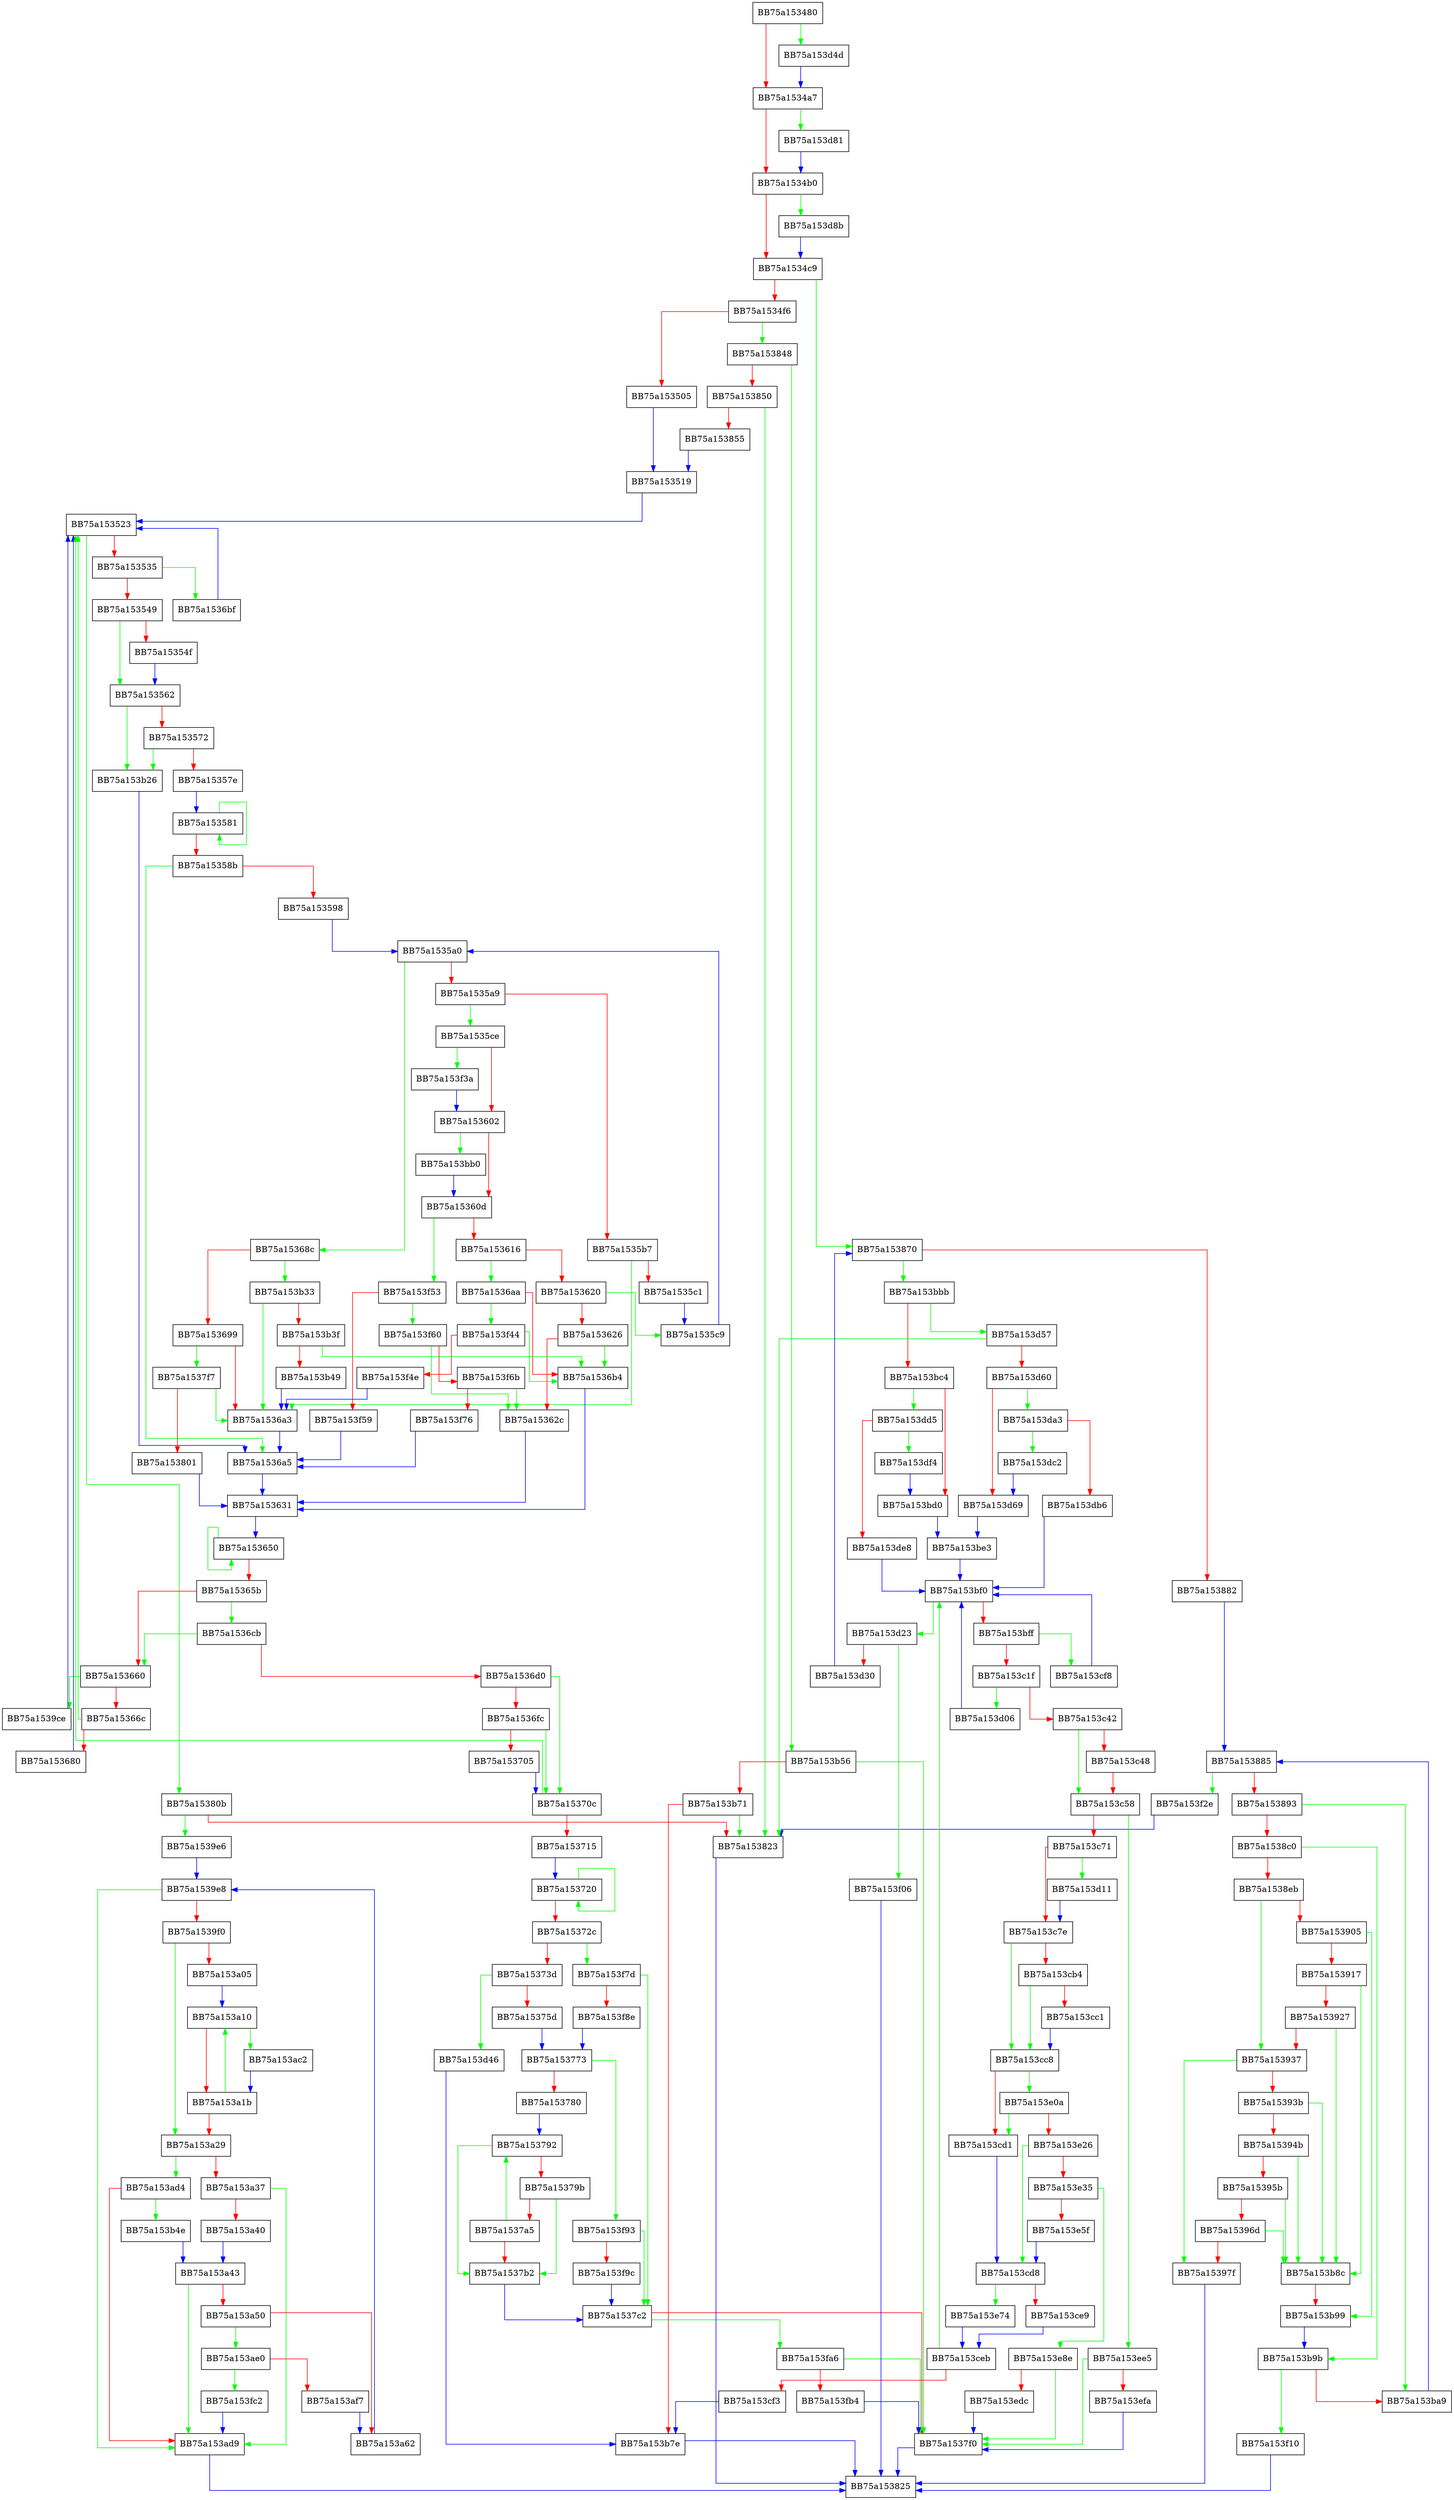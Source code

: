 digraph MatchResource {
  node [shape="box"];
  graph [splines=ortho];
  BB75a153480 -> BB75a153d4d [color="green"];
  BB75a153480 -> BB75a1534a7 [color="red"];
  BB75a1534a7 -> BB75a153d81 [color="green"];
  BB75a1534a7 -> BB75a1534b0 [color="red"];
  BB75a1534b0 -> BB75a153d8b [color="green"];
  BB75a1534b0 -> BB75a1534c9 [color="red"];
  BB75a1534c9 -> BB75a153870 [color="green"];
  BB75a1534c9 -> BB75a1534f6 [color="red"];
  BB75a1534f6 -> BB75a153848 [color="green"];
  BB75a1534f6 -> BB75a153505 [color="red"];
  BB75a153505 -> BB75a153519 [color="blue"];
  BB75a153519 -> BB75a153523 [color="blue"];
  BB75a153523 -> BB75a15380b [color="green"];
  BB75a153523 -> BB75a153535 [color="red"];
  BB75a153535 -> BB75a1536bf [color="green"];
  BB75a153535 -> BB75a153549 [color="red"];
  BB75a153549 -> BB75a153562 [color="green"];
  BB75a153549 -> BB75a15354f [color="red"];
  BB75a15354f -> BB75a153562 [color="blue"];
  BB75a153562 -> BB75a153b26 [color="green"];
  BB75a153562 -> BB75a153572 [color="red"];
  BB75a153572 -> BB75a153b26 [color="green"];
  BB75a153572 -> BB75a15357e [color="red"];
  BB75a15357e -> BB75a153581 [color="blue"];
  BB75a153581 -> BB75a153581 [color="green"];
  BB75a153581 -> BB75a15358b [color="red"];
  BB75a15358b -> BB75a1536a5 [color="green"];
  BB75a15358b -> BB75a153598 [color="red"];
  BB75a153598 -> BB75a1535a0 [color="blue"];
  BB75a1535a0 -> BB75a15368c [color="green"];
  BB75a1535a0 -> BB75a1535a9 [color="red"];
  BB75a1535a9 -> BB75a1535ce [color="green"];
  BB75a1535a9 -> BB75a1535b7 [color="red"];
  BB75a1535b7 -> BB75a1536a3 [color="green"];
  BB75a1535b7 -> BB75a1535c1 [color="red"];
  BB75a1535c1 -> BB75a1535c9 [color="blue"];
  BB75a1535c9 -> BB75a1535a0 [color="blue"];
  BB75a1535ce -> BB75a153f3a [color="green"];
  BB75a1535ce -> BB75a153602 [color="red"];
  BB75a153602 -> BB75a153bb0 [color="green"];
  BB75a153602 -> BB75a15360d [color="red"];
  BB75a15360d -> BB75a153f53 [color="green"];
  BB75a15360d -> BB75a153616 [color="red"];
  BB75a153616 -> BB75a1536aa [color="green"];
  BB75a153616 -> BB75a153620 [color="red"];
  BB75a153620 -> BB75a1535c9 [color="green"];
  BB75a153620 -> BB75a153626 [color="red"];
  BB75a153626 -> BB75a1536b4 [color="green"];
  BB75a153626 -> BB75a15362c [color="red"];
  BB75a15362c -> BB75a153631 [color="blue"];
  BB75a153631 -> BB75a153650 [color="blue"];
  BB75a153650 -> BB75a153650 [color="green"];
  BB75a153650 -> BB75a15365b [color="red"];
  BB75a15365b -> BB75a1536cb [color="green"];
  BB75a15365b -> BB75a153660 [color="red"];
  BB75a153660 -> BB75a1539ce [color="green"];
  BB75a153660 -> BB75a15366c [color="red"];
  BB75a15366c -> BB75a153523 [color="green"];
  BB75a15366c -> BB75a153680 [color="red"];
  BB75a153680 -> BB75a153523 [color="blue"];
  BB75a15368c -> BB75a153b33 [color="green"];
  BB75a15368c -> BB75a153699 [color="red"];
  BB75a153699 -> BB75a1537f7 [color="green"];
  BB75a153699 -> BB75a1536a3 [color="red"];
  BB75a1536a3 -> BB75a1536a5 [color="blue"];
  BB75a1536a5 -> BB75a153631 [color="blue"];
  BB75a1536aa -> BB75a153f44 [color="green"];
  BB75a1536aa -> BB75a1536b4 [color="red"];
  BB75a1536b4 -> BB75a153631 [color="blue"];
  BB75a1536bf -> BB75a153523 [color="blue"];
  BB75a1536cb -> BB75a153660 [color="green"];
  BB75a1536cb -> BB75a1536d0 [color="red"];
  BB75a1536d0 -> BB75a15370c [color="green"];
  BB75a1536d0 -> BB75a1536fc [color="red"];
  BB75a1536fc -> BB75a15370c [color="green"];
  BB75a1536fc -> BB75a153705 [color="red"];
  BB75a153705 -> BB75a15370c [color="blue"];
  BB75a15370c -> BB75a153523 [color="green"];
  BB75a15370c -> BB75a153715 [color="red"];
  BB75a153715 -> BB75a153720 [color="blue"];
  BB75a153720 -> BB75a153720 [color="green"];
  BB75a153720 -> BB75a15372c [color="red"];
  BB75a15372c -> BB75a153f7d [color="green"];
  BB75a15372c -> BB75a15373d [color="red"];
  BB75a15373d -> BB75a153d46 [color="green"];
  BB75a15373d -> BB75a15375d [color="red"];
  BB75a15375d -> BB75a153773 [color="blue"];
  BB75a153773 -> BB75a153f93 [color="green"];
  BB75a153773 -> BB75a153780 [color="red"];
  BB75a153780 -> BB75a153792 [color="blue"];
  BB75a153792 -> BB75a1537b2 [color="green"];
  BB75a153792 -> BB75a15379b [color="red"];
  BB75a15379b -> BB75a1537b2 [color="green"];
  BB75a15379b -> BB75a1537a5 [color="red"];
  BB75a1537a5 -> BB75a153792 [color="green"];
  BB75a1537a5 -> BB75a1537b2 [color="red"];
  BB75a1537b2 -> BB75a1537c2 [color="blue"];
  BB75a1537c2 -> BB75a153fa6 [color="green"];
  BB75a1537c2 -> BB75a1537f0 [color="red"];
  BB75a1537f0 -> BB75a153825 [color="blue"];
  BB75a1537f7 -> BB75a1536a3 [color="green"];
  BB75a1537f7 -> BB75a153801 [color="red"];
  BB75a153801 -> BB75a153631 [color="blue"];
  BB75a15380b -> BB75a1539e6 [color="green"];
  BB75a15380b -> BB75a153823 [color="red"];
  BB75a153823 -> BB75a153825 [color="blue"];
  BB75a153848 -> BB75a153b56 [color="green"];
  BB75a153848 -> BB75a153850 [color="red"];
  BB75a153850 -> BB75a153823 [color="green"];
  BB75a153850 -> BB75a153855 [color="red"];
  BB75a153855 -> BB75a153519 [color="blue"];
  BB75a153870 -> BB75a153bbb [color="green"];
  BB75a153870 -> BB75a153882 [color="red"];
  BB75a153882 -> BB75a153885 [color="blue"];
  BB75a153885 -> BB75a153f2e [color="green"];
  BB75a153885 -> BB75a153893 [color="red"];
  BB75a153893 -> BB75a153ba9 [color="green"];
  BB75a153893 -> BB75a1538c0 [color="red"];
  BB75a1538c0 -> BB75a153b9b [color="green"];
  BB75a1538c0 -> BB75a1538eb [color="red"];
  BB75a1538eb -> BB75a153937 [color="green"];
  BB75a1538eb -> BB75a153905 [color="red"];
  BB75a153905 -> BB75a153b99 [color="green"];
  BB75a153905 -> BB75a153917 [color="red"];
  BB75a153917 -> BB75a153b8c [color="green"];
  BB75a153917 -> BB75a153927 [color="red"];
  BB75a153927 -> BB75a153b8c [color="green"];
  BB75a153927 -> BB75a153937 [color="red"];
  BB75a153937 -> BB75a15397f [color="green"];
  BB75a153937 -> BB75a15393b [color="red"];
  BB75a15393b -> BB75a153b8c [color="green"];
  BB75a15393b -> BB75a15394b [color="red"];
  BB75a15394b -> BB75a153b8c [color="green"];
  BB75a15394b -> BB75a15395b [color="red"];
  BB75a15395b -> BB75a153b8c [color="green"];
  BB75a15395b -> BB75a15396d [color="red"];
  BB75a15396d -> BB75a153b8c [color="green"];
  BB75a15396d -> BB75a15397f [color="red"];
  BB75a15397f -> BB75a153825 [color="blue"];
  BB75a1539ce -> BB75a153523 [color="blue"];
  BB75a1539e6 -> BB75a1539e8 [color="blue"];
  BB75a1539e8 -> BB75a153ad9 [color="green"];
  BB75a1539e8 -> BB75a1539f0 [color="red"];
  BB75a1539f0 -> BB75a153a29 [color="green"];
  BB75a1539f0 -> BB75a153a05 [color="red"];
  BB75a153a05 -> BB75a153a10 [color="blue"];
  BB75a153a10 -> BB75a153ac2 [color="green"];
  BB75a153a10 -> BB75a153a1b [color="red"];
  BB75a153a1b -> BB75a153a10 [color="green"];
  BB75a153a1b -> BB75a153a29 [color="red"];
  BB75a153a29 -> BB75a153ad4 [color="green"];
  BB75a153a29 -> BB75a153a37 [color="red"];
  BB75a153a37 -> BB75a153ad9 [color="green"];
  BB75a153a37 -> BB75a153a40 [color="red"];
  BB75a153a40 -> BB75a153a43 [color="blue"];
  BB75a153a43 -> BB75a153ad9 [color="green"];
  BB75a153a43 -> BB75a153a50 [color="red"];
  BB75a153a50 -> BB75a153ae0 [color="green"];
  BB75a153a50 -> BB75a153a62 [color="red"];
  BB75a153a62 -> BB75a1539e8 [color="blue"];
  BB75a153ac2 -> BB75a153a1b [color="blue"];
  BB75a153ad4 -> BB75a153b4e [color="green"];
  BB75a153ad4 -> BB75a153ad9 [color="red"];
  BB75a153ad9 -> BB75a153825 [color="blue"];
  BB75a153ae0 -> BB75a153fc2 [color="green"];
  BB75a153ae0 -> BB75a153af7 [color="red"];
  BB75a153af7 -> BB75a153a62 [color="blue"];
  BB75a153b26 -> BB75a1536a5 [color="blue"];
  BB75a153b33 -> BB75a1536a3 [color="green"];
  BB75a153b33 -> BB75a153b3f [color="red"];
  BB75a153b3f -> BB75a1536b4 [color="green"];
  BB75a153b3f -> BB75a153b49 [color="red"];
  BB75a153b49 -> BB75a1536a3 [color="blue"];
  BB75a153b4e -> BB75a153a43 [color="blue"];
  BB75a153b56 -> BB75a1537f0 [color="green"];
  BB75a153b56 -> BB75a153b71 [color="red"];
  BB75a153b71 -> BB75a153823 [color="green"];
  BB75a153b71 -> BB75a153b7e [color="red"];
  BB75a153b7e -> BB75a153825 [color="blue"];
  BB75a153b8c -> BB75a153b99 [color="red"];
  BB75a153b99 -> BB75a153b9b [color="blue"];
  BB75a153b9b -> BB75a153f10 [color="green"];
  BB75a153b9b -> BB75a153ba9 [color="red"];
  BB75a153ba9 -> BB75a153885 [color="blue"];
  BB75a153bb0 -> BB75a15360d [color="blue"];
  BB75a153bbb -> BB75a153d57 [color="green"];
  BB75a153bbb -> BB75a153bc4 [color="red"];
  BB75a153bc4 -> BB75a153dd5 [color="green"];
  BB75a153bc4 -> BB75a153bd0 [color="red"];
  BB75a153bd0 -> BB75a153be3 [color="blue"];
  BB75a153be3 -> BB75a153bf0 [color="blue"];
  BB75a153bf0 -> BB75a153d23 [color="green"];
  BB75a153bf0 -> BB75a153bff [color="red"];
  BB75a153bff -> BB75a153cf8 [color="green"];
  BB75a153bff -> BB75a153c1f [color="red"];
  BB75a153c1f -> BB75a153d06 [color="green"];
  BB75a153c1f -> BB75a153c42 [color="red"];
  BB75a153c42 -> BB75a153c58 [color="green"];
  BB75a153c42 -> BB75a153c48 [color="red"];
  BB75a153c48 -> BB75a153c58 [color="red"];
  BB75a153c58 -> BB75a153ee5 [color="green"];
  BB75a153c58 -> BB75a153c71 [color="red"];
  BB75a153c71 -> BB75a153d11 [color="green"];
  BB75a153c71 -> BB75a153c7e [color="red"];
  BB75a153c7e -> BB75a153cc8 [color="green"];
  BB75a153c7e -> BB75a153cb4 [color="red"];
  BB75a153cb4 -> BB75a153cc8 [color="green"];
  BB75a153cb4 -> BB75a153cc1 [color="red"];
  BB75a153cc1 -> BB75a153cc8 [color="blue"];
  BB75a153cc8 -> BB75a153e0a [color="green"];
  BB75a153cc8 -> BB75a153cd1 [color="red"];
  BB75a153cd1 -> BB75a153cd8 [color="blue"];
  BB75a153cd8 -> BB75a153e74 [color="green"];
  BB75a153cd8 -> BB75a153ce9 [color="red"];
  BB75a153ce9 -> BB75a153ceb [color="blue"];
  BB75a153ceb -> BB75a153bf0 [color="green"];
  BB75a153ceb -> BB75a153cf3 [color="red"];
  BB75a153cf3 -> BB75a153b7e [color="blue"];
  BB75a153cf8 -> BB75a153bf0 [color="blue"];
  BB75a153d06 -> BB75a153bf0 [color="blue"];
  BB75a153d11 -> BB75a153c7e [color="blue"];
  BB75a153d23 -> BB75a153f06 [color="green"];
  BB75a153d23 -> BB75a153d30 [color="red"];
  BB75a153d30 -> BB75a153870 [color="blue"];
  BB75a153d46 -> BB75a153b7e [color="blue"];
  BB75a153d4d -> BB75a1534a7 [color="blue"];
  BB75a153d57 -> BB75a153823 [color="green"];
  BB75a153d57 -> BB75a153d60 [color="red"];
  BB75a153d60 -> BB75a153da3 [color="green"];
  BB75a153d60 -> BB75a153d69 [color="red"];
  BB75a153d69 -> BB75a153be3 [color="blue"];
  BB75a153d81 -> BB75a1534b0 [color="blue"];
  BB75a153d8b -> BB75a1534c9 [color="blue"];
  BB75a153da3 -> BB75a153dc2 [color="green"];
  BB75a153da3 -> BB75a153db6 [color="red"];
  BB75a153db6 -> BB75a153bf0 [color="blue"];
  BB75a153dc2 -> BB75a153d69 [color="blue"];
  BB75a153dd5 -> BB75a153df4 [color="green"];
  BB75a153dd5 -> BB75a153de8 [color="red"];
  BB75a153de8 -> BB75a153bf0 [color="blue"];
  BB75a153df4 -> BB75a153bd0 [color="blue"];
  BB75a153e0a -> BB75a153cd1 [color="green"];
  BB75a153e0a -> BB75a153e26 [color="red"];
  BB75a153e26 -> BB75a153cd8 [color="green"];
  BB75a153e26 -> BB75a153e35 [color="red"];
  BB75a153e35 -> BB75a153e8e [color="green"];
  BB75a153e35 -> BB75a153e5f [color="red"];
  BB75a153e5f -> BB75a153cd8 [color="blue"];
  BB75a153e74 -> BB75a153ceb [color="blue"];
  BB75a153e8e -> BB75a1537f0 [color="green"];
  BB75a153e8e -> BB75a153edc [color="red"];
  BB75a153edc -> BB75a1537f0 [color="blue"];
  BB75a153ee5 -> BB75a1537f0 [color="green"];
  BB75a153ee5 -> BB75a153efa [color="red"];
  BB75a153efa -> BB75a1537f0 [color="blue"];
  BB75a153f06 -> BB75a153825 [color="blue"];
  BB75a153f10 -> BB75a153825 [color="blue"];
  BB75a153f2e -> BB75a153823 [color="blue"];
  BB75a153f3a -> BB75a153602 [color="blue"];
  BB75a153f44 -> BB75a1536b4 [color="green"];
  BB75a153f44 -> BB75a153f4e [color="red"];
  BB75a153f4e -> BB75a1536a3 [color="blue"];
  BB75a153f53 -> BB75a153f60 [color="green"];
  BB75a153f53 -> BB75a153f59 [color="red"];
  BB75a153f59 -> BB75a1536a5 [color="blue"];
  BB75a153f60 -> BB75a15362c [color="green"];
  BB75a153f60 -> BB75a153f6b [color="red"];
  BB75a153f6b -> BB75a15362c [color="green"];
  BB75a153f6b -> BB75a153f76 [color="red"];
  BB75a153f76 -> BB75a1536a5 [color="blue"];
  BB75a153f7d -> BB75a1537c2 [color="green"];
  BB75a153f7d -> BB75a153f8e [color="red"];
  BB75a153f8e -> BB75a153773 [color="blue"];
  BB75a153f93 -> BB75a1537c2 [color="green"];
  BB75a153f93 -> BB75a153f9c [color="red"];
  BB75a153f9c -> BB75a1537c2 [color="blue"];
  BB75a153fa6 -> BB75a1537f0 [color="green"];
  BB75a153fa6 -> BB75a153fb4 [color="red"];
  BB75a153fb4 -> BB75a1537f0 [color="blue"];
  BB75a153fc2 -> BB75a153ad9 [color="blue"];
}